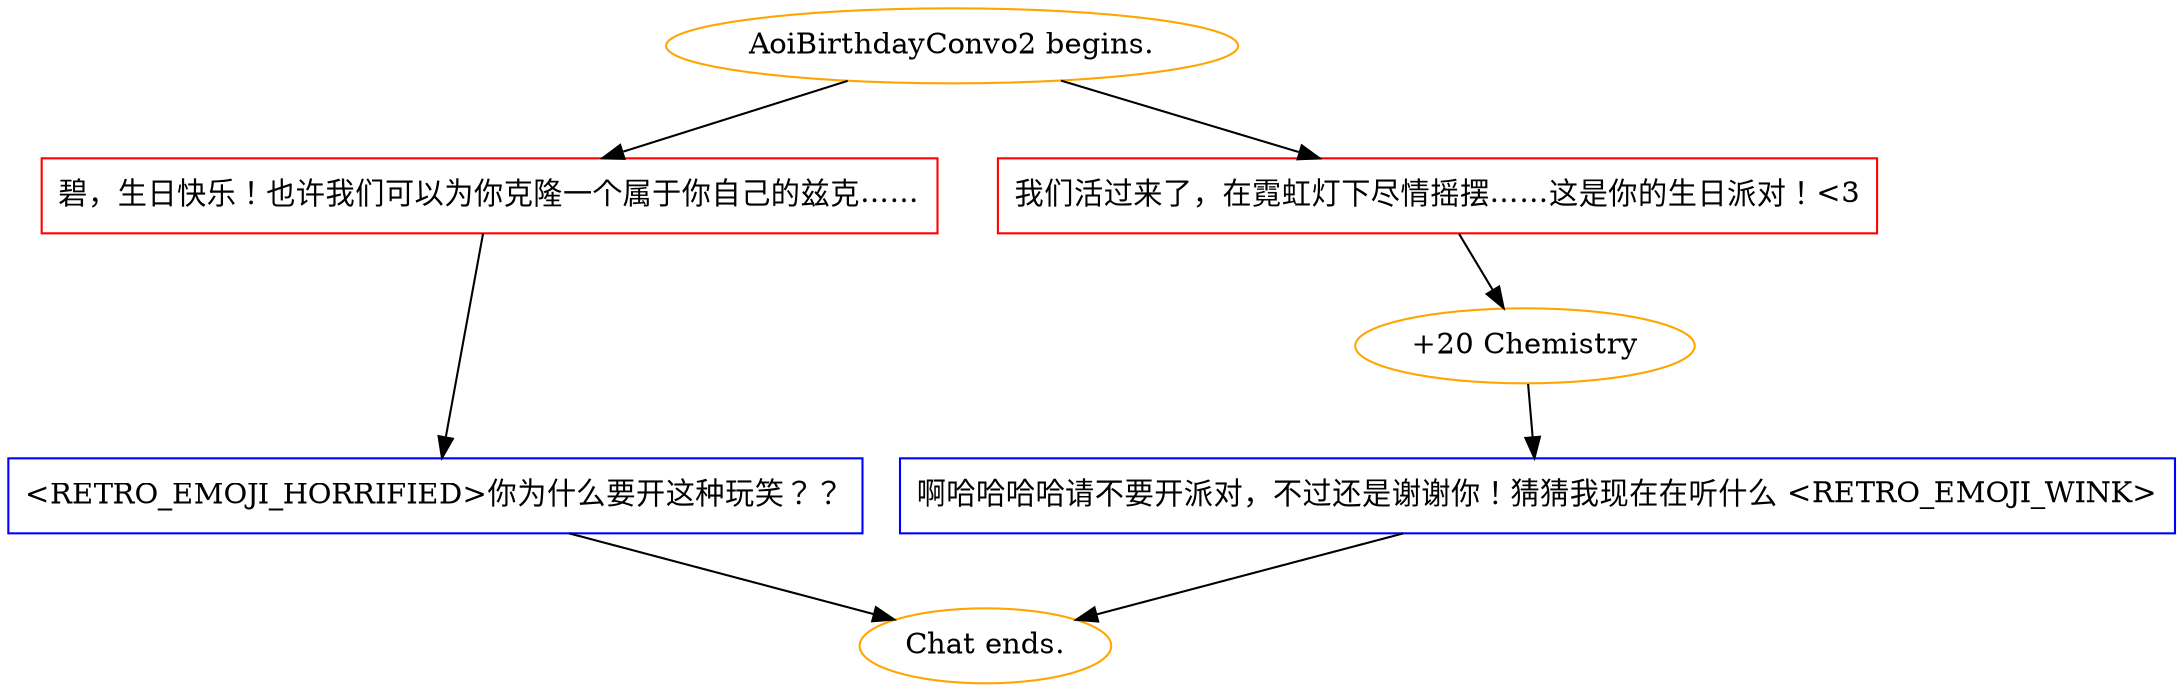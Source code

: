 digraph {
	"AoiBirthdayConvo2 begins." [color=orange];
		"AoiBirthdayConvo2 begins." -> j3937332922;
		"AoiBirthdayConvo2 begins." -> j1958617056;
	j3937332922 [label="碧，生日快乐！也许我们可以为你克隆一个属于你自己的兹克……",shape=box,color=red];
		j3937332922 -> j3352454789;
	j1958617056 [label="我们活过来了，在霓虹灯下尽情摇摆……这是你的生日派对！<3",shape=box,color=red];
		j1958617056 -> j852265525;
	j3352454789 [label="<RETRO_EMOJI_HORRIFIED>你为什么要开这种玩笑？？",shape=box,color=blue];
		j3352454789 -> "Chat ends.";
	j852265525 [label="+20 Chemistry",color=orange];
		j852265525 -> j539088467;
	"Chat ends." [color=orange];
	j539088467 [label="啊哈哈哈哈请不要开派对，不过还是谢谢你！猜猜我现在在听什么 <RETRO_EMOJI_WINK>",shape=box,color=blue];
		j539088467 -> "Chat ends.";
}